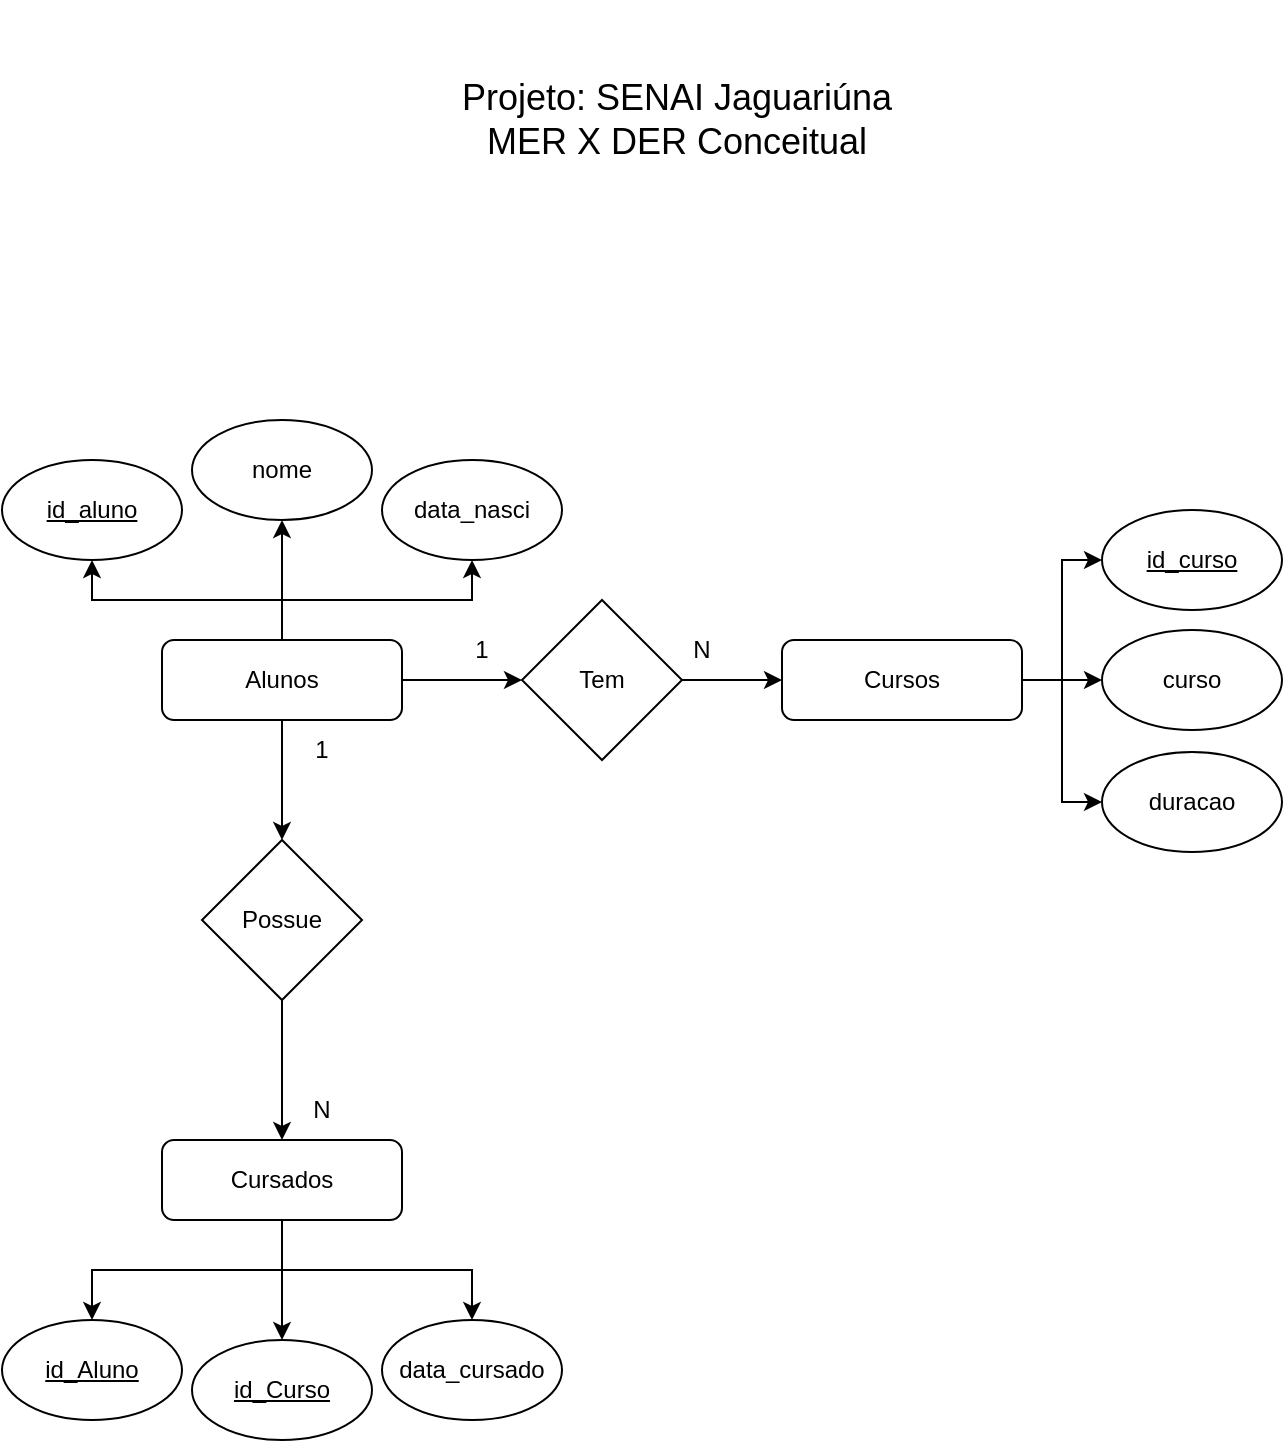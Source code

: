 <mxfile version="20.6.0" type="device"><diagram id="C5RBs43oDa-KdzZeNtuy" name="Page-1"><mxGraphModel dx="1662" dy="794" grid="1" gridSize="10" guides="1" tooltips="1" connect="1" arrows="1" fold="1" page="1" pageScale="1" pageWidth="827" pageHeight="1169" math="0" shadow="0"><root><mxCell id="WIyWlLk6GJQsqaUBKTNV-0"/><mxCell id="WIyWlLk6GJQsqaUBKTNV-1" parent="WIyWlLk6GJQsqaUBKTNV-0"/><mxCell id="Vo_l3dEmqR-_dN4ohvQl-7" style="edgeStyle=orthogonalEdgeStyle;rounded=0;orthogonalLoop=1;jettySize=auto;html=1;entryX=0;entryY=0.5;entryDx=0;entryDy=0;" edge="1" parent="WIyWlLk6GJQsqaUBKTNV-1" source="WIyWlLk6GJQsqaUBKTNV-3" target="Vo_l3dEmqR-_dN4ohvQl-6"><mxGeometry relative="1" as="geometry"/></mxCell><mxCell id="Vo_l3dEmqR-_dN4ohvQl-14" style="edgeStyle=orthogonalEdgeStyle;rounded=0;orthogonalLoop=1;jettySize=auto;html=1;entryX=0.5;entryY=0;entryDx=0;entryDy=0;" edge="1" parent="WIyWlLk6GJQsqaUBKTNV-1" source="WIyWlLk6GJQsqaUBKTNV-3" target="Vo_l3dEmqR-_dN4ohvQl-13"><mxGeometry relative="1" as="geometry"/></mxCell><mxCell id="Vo_l3dEmqR-_dN4ohvQl-21" style="edgeStyle=orthogonalEdgeStyle;rounded=0;orthogonalLoop=1;jettySize=auto;html=1;entryX=0.5;entryY=1;entryDx=0;entryDy=0;" edge="1" parent="WIyWlLk6GJQsqaUBKTNV-1" source="WIyWlLk6GJQsqaUBKTNV-3" target="Vo_l3dEmqR-_dN4ohvQl-17"><mxGeometry relative="1" as="geometry"/></mxCell><mxCell id="Vo_l3dEmqR-_dN4ohvQl-22" style="edgeStyle=orthogonalEdgeStyle;rounded=0;orthogonalLoop=1;jettySize=auto;html=1;entryX=0.5;entryY=1;entryDx=0;entryDy=0;" edge="1" parent="WIyWlLk6GJQsqaUBKTNV-1" source="WIyWlLk6GJQsqaUBKTNV-3" target="Vo_l3dEmqR-_dN4ohvQl-18"><mxGeometry relative="1" as="geometry"/></mxCell><mxCell id="Vo_l3dEmqR-_dN4ohvQl-23" style="edgeStyle=orthogonalEdgeStyle;rounded=0;orthogonalLoop=1;jettySize=auto;html=1;entryX=0.5;entryY=1;entryDx=0;entryDy=0;" edge="1" parent="WIyWlLk6GJQsqaUBKTNV-1" source="WIyWlLk6GJQsqaUBKTNV-3" target="Vo_l3dEmqR-_dN4ohvQl-19"><mxGeometry relative="1" as="geometry"/></mxCell><mxCell id="WIyWlLk6GJQsqaUBKTNV-3" value="Alunos" style="rounded=1;whiteSpace=wrap;html=1;fontSize=12;glass=0;strokeWidth=1;shadow=0;" parent="WIyWlLk6GJQsqaUBKTNV-1" vertex="1"><mxGeometry x="180" y="390" width="120" height="40" as="geometry"/></mxCell><mxCell id="Vo_l3dEmqR-_dN4ohvQl-34" style="edgeStyle=orthogonalEdgeStyle;rounded=0;orthogonalLoop=1;jettySize=auto;html=1;entryX=0;entryY=0.5;entryDx=0;entryDy=0;" edge="1" parent="WIyWlLk6GJQsqaUBKTNV-1" source="Vo_l3dEmqR-_dN4ohvQl-0" target="Vo_l3dEmqR-_dN4ohvQl-31"><mxGeometry relative="1" as="geometry"/></mxCell><mxCell id="Vo_l3dEmqR-_dN4ohvQl-35" style="edgeStyle=orthogonalEdgeStyle;rounded=0;orthogonalLoop=1;jettySize=auto;html=1;entryX=0;entryY=0.5;entryDx=0;entryDy=0;" edge="1" parent="WIyWlLk6GJQsqaUBKTNV-1" source="Vo_l3dEmqR-_dN4ohvQl-0" target="Vo_l3dEmqR-_dN4ohvQl-33"><mxGeometry relative="1" as="geometry"/></mxCell><mxCell id="Vo_l3dEmqR-_dN4ohvQl-36" style="edgeStyle=orthogonalEdgeStyle;rounded=0;orthogonalLoop=1;jettySize=auto;html=1;entryX=0;entryY=0.5;entryDx=0;entryDy=0;" edge="1" parent="WIyWlLk6GJQsqaUBKTNV-1" source="Vo_l3dEmqR-_dN4ohvQl-0" target="Vo_l3dEmqR-_dN4ohvQl-32"><mxGeometry relative="1" as="geometry"/></mxCell><mxCell id="Vo_l3dEmqR-_dN4ohvQl-0" value="Cursos" style="rounded=1;whiteSpace=wrap;html=1;fontSize=12;glass=0;strokeWidth=1;shadow=0;" vertex="1" parent="WIyWlLk6GJQsqaUBKTNV-1"><mxGeometry x="490" y="390" width="120" height="40" as="geometry"/></mxCell><mxCell id="Vo_l3dEmqR-_dN4ohvQl-27" style="edgeStyle=orthogonalEdgeStyle;rounded=0;orthogonalLoop=1;jettySize=auto;html=1;entryX=0.5;entryY=0;entryDx=0;entryDy=0;" edge="1" parent="WIyWlLk6GJQsqaUBKTNV-1" source="Vo_l3dEmqR-_dN4ohvQl-3" target="Vo_l3dEmqR-_dN4ohvQl-24"><mxGeometry relative="1" as="geometry"/></mxCell><mxCell id="Vo_l3dEmqR-_dN4ohvQl-29" style="edgeStyle=orthogonalEdgeStyle;rounded=0;orthogonalLoop=1;jettySize=auto;html=1;entryX=0.5;entryY=0;entryDx=0;entryDy=0;" edge="1" parent="WIyWlLk6GJQsqaUBKTNV-1" source="Vo_l3dEmqR-_dN4ohvQl-3" target="Vo_l3dEmqR-_dN4ohvQl-25"><mxGeometry relative="1" as="geometry"/></mxCell><mxCell id="Vo_l3dEmqR-_dN4ohvQl-30" style="edgeStyle=orthogonalEdgeStyle;rounded=0;orthogonalLoop=1;jettySize=auto;html=1;entryX=0.5;entryY=0;entryDx=0;entryDy=0;" edge="1" parent="WIyWlLk6GJQsqaUBKTNV-1" source="Vo_l3dEmqR-_dN4ohvQl-3" target="Vo_l3dEmqR-_dN4ohvQl-26"><mxGeometry relative="1" as="geometry"/></mxCell><mxCell id="Vo_l3dEmqR-_dN4ohvQl-3" value="Cursados" style="rounded=1;whiteSpace=wrap;html=1;fontSize=12;glass=0;strokeWidth=1;shadow=0;" vertex="1" parent="WIyWlLk6GJQsqaUBKTNV-1"><mxGeometry x="180" y="640" width="120" height="40" as="geometry"/></mxCell><mxCell id="Vo_l3dEmqR-_dN4ohvQl-9" value="" style="edgeStyle=orthogonalEdgeStyle;rounded=0;orthogonalLoop=1;jettySize=auto;html=1;" edge="1" parent="WIyWlLk6GJQsqaUBKTNV-1" source="Vo_l3dEmqR-_dN4ohvQl-6" target="Vo_l3dEmqR-_dN4ohvQl-0"><mxGeometry relative="1" as="geometry"/></mxCell><mxCell id="Vo_l3dEmqR-_dN4ohvQl-6" value="Tem" style="rhombus;whiteSpace=wrap;html=1;" vertex="1" parent="WIyWlLk6GJQsqaUBKTNV-1"><mxGeometry x="360" y="370" width="80" height="80" as="geometry"/></mxCell><mxCell id="Vo_l3dEmqR-_dN4ohvQl-8" value="1" style="text;html=1;strokeColor=none;fillColor=none;align=center;verticalAlign=middle;whiteSpace=wrap;rounded=0;" vertex="1" parent="WIyWlLk6GJQsqaUBKTNV-1"><mxGeometry x="310" y="380" width="60" height="30" as="geometry"/></mxCell><mxCell id="Vo_l3dEmqR-_dN4ohvQl-10" value="N" style="text;html=1;strokeColor=none;fillColor=none;align=center;verticalAlign=middle;whiteSpace=wrap;rounded=0;" vertex="1" parent="WIyWlLk6GJQsqaUBKTNV-1"><mxGeometry x="420" y="380" width="60" height="30" as="geometry"/></mxCell><mxCell id="Vo_l3dEmqR-_dN4ohvQl-12" value="1" style="text;html=1;strokeColor=none;fillColor=none;align=center;verticalAlign=middle;whiteSpace=wrap;rounded=0;" vertex="1" parent="WIyWlLk6GJQsqaUBKTNV-1"><mxGeometry x="230" y="430" width="60" height="30" as="geometry"/></mxCell><mxCell id="Vo_l3dEmqR-_dN4ohvQl-15" style="edgeStyle=orthogonalEdgeStyle;rounded=0;orthogonalLoop=1;jettySize=auto;html=1;entryX=0.5;entryY=0;entryDx=0;entryDy=0;" edge="1" parent="WIyWlLk6GJQsqaUBKTNV-1" source="Vo_l3dEmqR-_dN4ohvQl-13" target="Vo_l3dEmqR-_dN4ohvQl-3"><mxGeometry relative="1" as="geometry"/></mxCell><mxCell id="Vo_l3dEmqR-_dN4ohvQl-13" value="Possue" style="rhombus;whiteSpace=wrap;html=1;" vertex="1" parent="WIyWlLk6GJQsqaUBKTNV-1"><mxGeometry x="200" y="490" width="80" height="80" as="geometry"/></mxCell><mxCell id="Vo_l3dEmqR-_dN4ohvQl-16" value="N" style="text;html=1;strokeColor=none;fillColor=none;align=center;verticalAlign=middle;whiteSpace=wrap;rounded=0;" vertex="1" parent="WIyWlLk6GJQsqaUBKTNV-1"><mxGeometry x="230" y="610" width="60" height="30" as="geometry"/></mxCell><mxCell id="Vo_l3dEmqR-_dN4ohvQl-17" value="&lt;u&gt;id_aluno&lt;/u&gt;" style="ellipse;whiteSpace=wrap;html=1;" vertex="1" parent="WIyWlLk6GJQsqaUBKTNV-1"><mxGeometry x="100" y="300" width="90" height="50" as="geometry"/></mxCell><mxCell id="Vo_l3dEmqR-_dN4ohvQl-18" value="nome" style="ellipse;whiteSpace=wrap;html=1;" vertex="1" parent="WIyWlLk6GJQsqaUBKTNV-1"><mxGeometry x="195" y="280" width="90" height="50" as="geometry"/></mxCell><mxCell id="Vo_l3dEmqR-_dN4ohvQl-19" value="data_nasci" style="ellipse;whiteSpace=wrap;html=1;" vertex="1" parent="WIyWlLk6GJQsqaUBKTNV-1"><mxGeometry x="290" y="300" width="90" height="50" as="geometry"/></mxCell><mxCell id="Vo_l3dEmqR-_dN4ohvQl-24" value="&lt;u&gt;id_Aluno&lt;/u&gt;" style="ellipse;whiteSpace=wrap;html=1;" vertex="1" parent="WIyWlLk6GJQsqaUBKTNV-1"><mxGeometry x="100" y="730" width="90" height="50" as="geometry"/></mxCell><mxCell id="Vo_l3dEmqR-_dN4ohvQl-25" value="&lt;u&gt;id_Curso&lt;/u&gt;" style="ellipse;whiteSpace=wrap;html=1;" vertex="1" parent="WIyWlLk6GJQsqaUBKTNV-1"><mxGeometry x="195" y="740" width="90" height="50" as="geometry"/></mxCell><mxCell id="Vo_l3dEmqR-_dN4ohvQl-26" value="data_cursado" style="ellipse;whiteSpace=wrap;html=1;" vertex="1" parent="WIyWlLk6GJQsqaUBKTNV-1"><mxGeometry x="290" y="730" width="90" height="50" as="geometry"/></mxCell><mxCell id="Vo_l3dEmqR-_dN4ohvQl-31" value="&lt;u&gt;id_curso&lt;/u&gt;" style="ellipse;whiteSpace=wrap;html=1;" vertex="1" parent="WIyWlLk6GJQsqaUBKTNV-1"><mxGeometry x="650" y="325" width="90" height="50" as="geometry"/></mxCell><mxCell id="Vo_l3dEmqR-_dN4ohvQl-32" value="curso" style="ellipse;whiteSpace=wrap;html=1;" vertex="1" parent="WIyWlLk6GJQsqaUBKTNV-1"><mxGeometry x="650" y="385" width="90" height="50" as="geometry"/></mxCell><mxCell id="Vo_l3dEmqR-_dN4ohvQl-33" value="duracao" style="ellipse;whiteSpace=wrap;html=1;" vertex="1" parent="WIyWlLk6GJQsqaUBKTNV-1"><mxGeometry x="650" y="446" width="90" height="50" as="geometry"/></mxCell><mxCell id="Vo_l3dEmqR-_dN4ohvQl-37" value="&lt;font style=&quot;font-size: 18px;&quot;&gt;Projeto: SENAI Jaguariúna&lt;br&gt;MER X DER Conceitual&lt;/font&gt;" style="text;html=1;strokeColor=none;fillColor=none;align=center;verticalAlign=middle;whiteSpace=wrap;rounded=0;" vertex="1" parent="WIyWlLk6GJQsqaUBKTNV-1"><mxGeometry x="280" y="70" width="315" height="120" as="geometry"/></mxCell></root></mxGraphModel></diagram></mxfile>